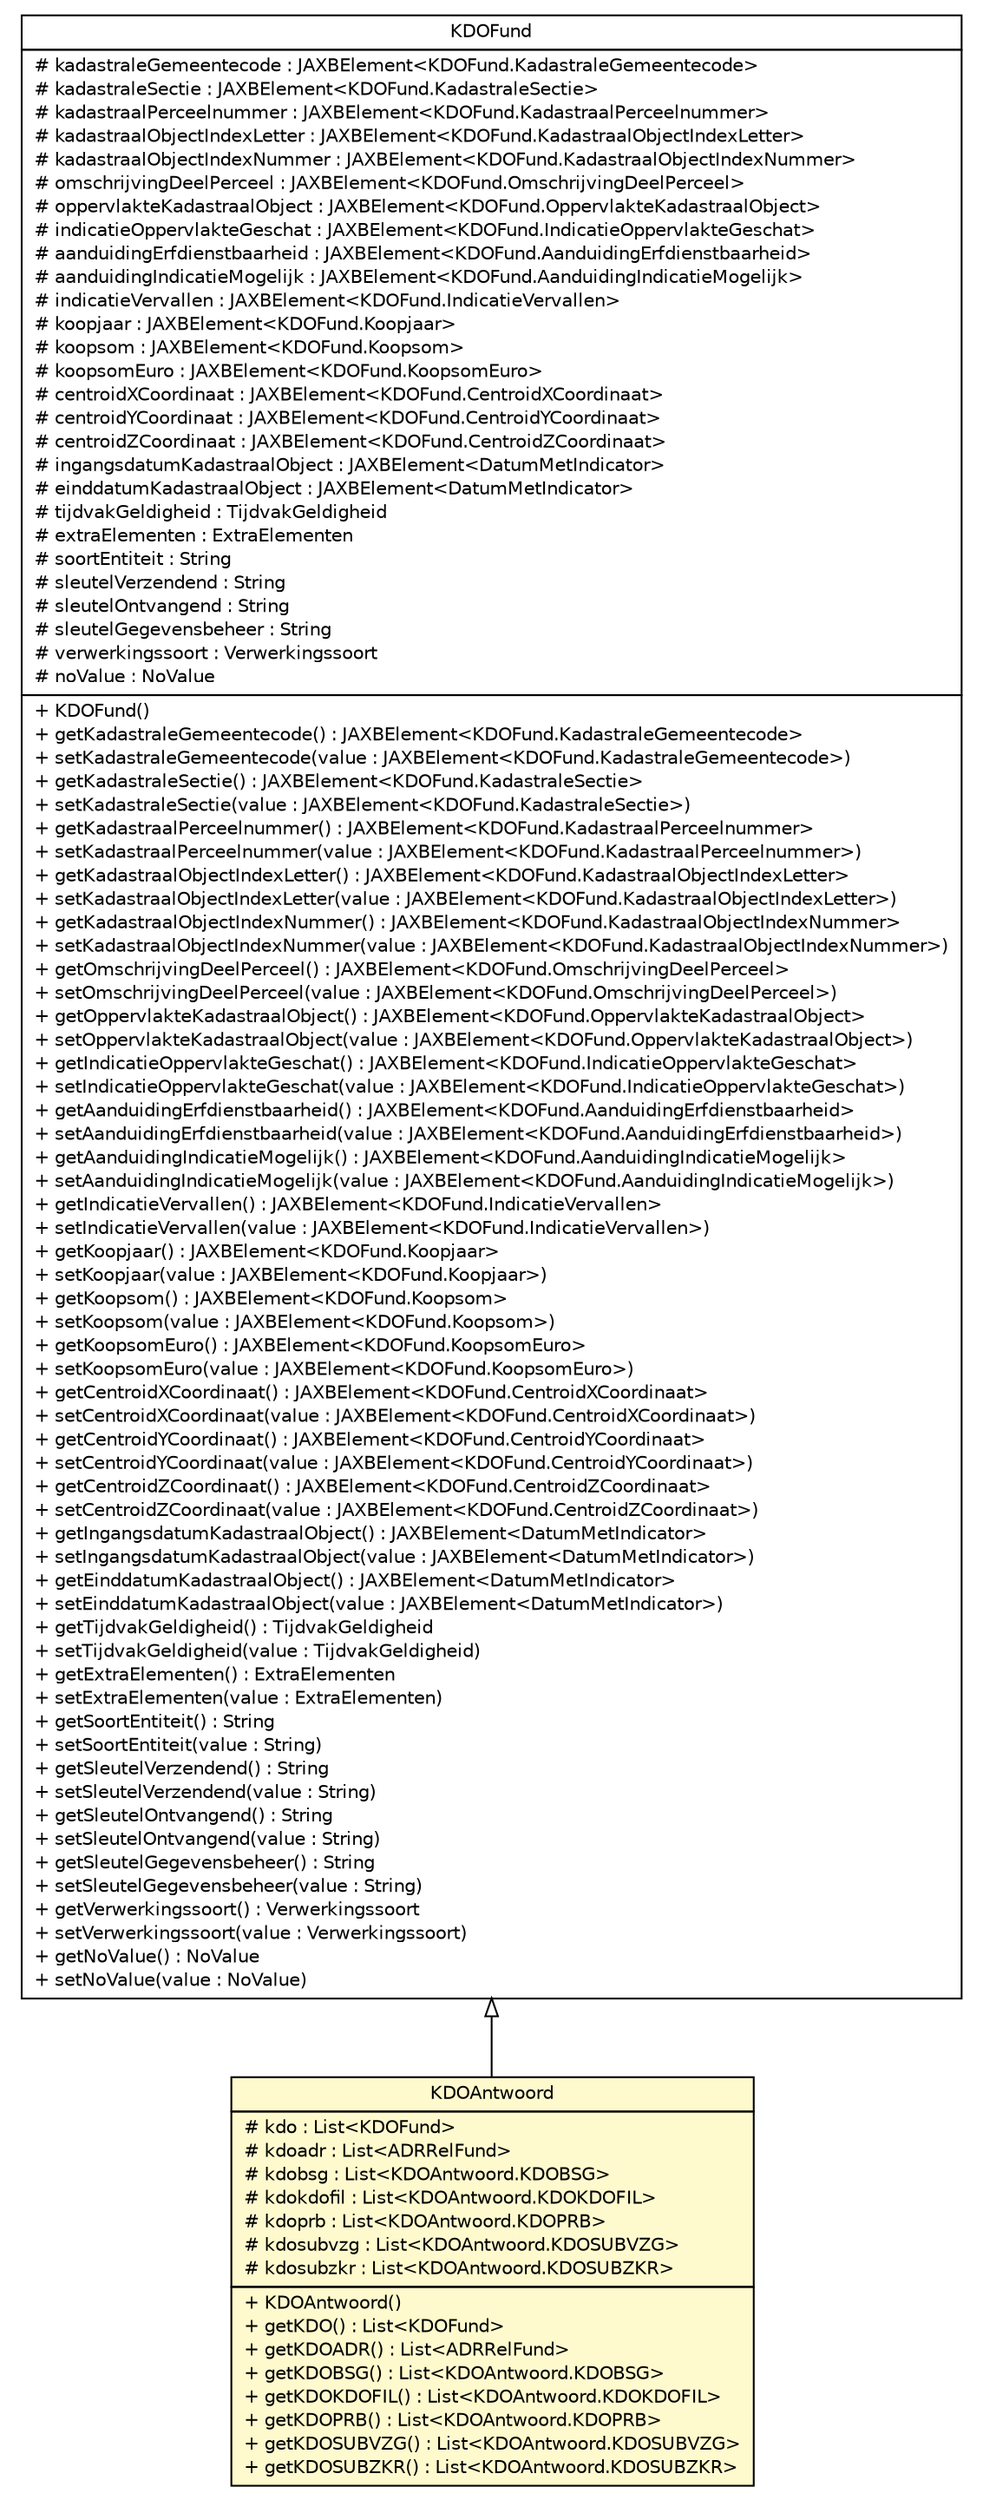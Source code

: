 #!/usr/local/bin/dot
#
# Class diagram 
# Generated by UMLGraph version R5_6-24-gf6e263 (http://www.umlgraph.org/)
#

digraph G {
	edge [fontname="Helvetica",fontsize=10,labelfontname="Helvetica",labelfontsize=10];
	node [fontname="Helvetica",fontsize=10,shape=plaintext];
	nodesep=0.25;
	ranksep=0.5;
	// nl.egem.stuf.sector.bg._0204.KDOAntwoord
	c72494 [label=<<table title="nl.egem.stuf.sector.bg._0204.KDOAntwoord" border="0" cellborder="1" cellspacing="0" cellpadding="2" port="p" bgcolor="lemonChiffon" href="./KDOAntwoord.html">
		<tr><td><table border="0" cellspacing="0" cellpadding="1">
<tr><td align="center" balign="center"> KDOAntwoord </td></tr>
		</table></td></tr>
		<tr><td><table border="0" cellspacing="0" cellpadding="1">
<tr><td align="left" balign="left"> # kdo : List&lt;KDOFund&gt; </td></tr>
<tr><td align="left" balign="left"> # kdoadr : List&lt;ADRRelFund&gt; </td></tr>
<tr><td align="left" balign="left"> # kdobsg : List&lt;KDOAntwoord.KDOBSG&gt; </td></tr>
<tr><td align="left" balign="left"> # kdokdofil : List&lt;KDOAntwoord.KDOKDOFIL&gt; </td></tr>
<tr><td align="left" balign="left"> # kdoprb : List&lt;KDOAntwoord.KDOPRB&gt; </td></tr>
<tr><td align="left" balign="left"> # kdosubvzg : List&lt;KDOAntwoord.KDOSUBVZG&gt; </td></tr>
<tr><td align="left" balign="left"> # kdosubzkr : List&lt;KDOAntwoord.KDOSUBZKR&gt; </td></tr>
		</table></td></tr>
		<tr><td><table border="0" cellspacing="0" cellpadding="1">
<tr><td align="left" balign="left"> + KDOAntwoord() </td></tr>
<tr><td align="left" balign="left"> + getKDO() : List&lt;KDOFund&gt; </td></tr>
<tr><td align="left" balign="left"> + getKDOADR() : List&lt;ADRRelFund&gt; </td></tr>
<tr><td align="left" balign="left"> + getKDOBSG() : List&lt;KDOAntwoord.KDOBSG&gt; </td></tr>
<tr><td align="left" balign="left"> + getKDOKDOFIL() : List&lt;KDOAntwoord.KDOKDOFIL&gt; </td></tr>
<tr><td align="left" balign="left"> + getKDOPRB() : List&lt;KDOAntwoord.KDOPRB&gt; </td></tr>
<tr><td align="left" balign="left"> + getKDOSUBVZG() : List&lt;KDOAntwoord.KDOSUBVZG&gt; </td></tr>
<tr><td align="left" balign="left"> + getKDOSUBZKR() : List&lt;KDOAntwoord.KDOSUBZKR&gt; </td></tr>
		</table></td></tr>
		</table>>, URL="./KDOAntwoord.html", fontname="Helvetica", fontcolor="black", fontsize=10.0];
	// nl.egem.stuf.sector.bg._0204.KDOFund
	c72774 [label=<<table title="nl.egem.stuf.sector.bg._0204.KDOFund" border="0" cellborder="1" cellspacing="0" cellpadding="2" port="p" href="./KDOFund.html">
		<tr><td><table border="0" cellspacing="0" cellpadding="1">
<tr><td align="center" balign="center"> KDOFund </td></tr>
		</table></td></tr>
		<tr><td><table border="0" cellspacing="0" cellpadding="1">
<tr><td align="left" balign="left"> # kadastraleGemeentecode : JAXBElement&lt;KDOFund.KadastraleGemeentecode&gt; </td></tr>
<tr><td align="left" balign="left"> # kadastraleSectie : JAXBElement&lt;KDOFund.KadastraleSectie&gt; </td></tr>
<tr><td align="left" balign="left"> # kadastraalPerceelnummer : JAXBElement&lt;KDOFund.KadastraalPerceelnummer&gt; </td></tr>
<tr><td align="left" balign="left"> # kadastraalObjectIndexLetter : JAXBElement&lt;KDOFund.KadastraalObjectIndexLetter&gt; </td></tr>
<tr><td align="left" balign="left"> # kadastraalObjectIndexNummer : JAXBElement&lt;KDOFund.KadastraalObjectIndexNummer&gt; </td></tr>
<tr><td align="left" balign="left"> # omschrijvingDeelPerceel : JAXBElement&lt;KDOFund.OmschrijvingDeelPerceel&gt; </td></tr>
<tr><td align="left" balign="left"> # oppervlakteKadastraalObject : JAXBElement&lt;KDOFund.OppervlakteKadastraalObject&gt; </td></tr>
<tr><td align="left" balign="left"> # indicatieOppervlakteGeschat : JAXBElement&lt;KDOFund.IndicatieOppervlakteGeschat&gt; </td></tr>
<tr><td align="left" balign="left"> # aanduidingErfdienstbaarheid : JAXBElement&lt;KDOFund.AanduidingErfdienstbaarheid&gt; </td></tr>
<tr><td align="left" balign="left"> # aanduidingIndicatieMogelijk : JAXBElement&lt;KDOFund.AanduidingIndicatieMogelijk&gt; </td></tr>
<tr><td align="left" balign="left"> # indicatieVervallen : JAXBElement&lt;KDOFund.IndicatieVervallen&gt; </td></tr>
<tr><td align="left" balign="left"> # koopjaar : JAXBElement&lt;KDOFund.Koopjaar&gt; </td></tr>
<tr><td align="left" balign="left"> # koopsom : JAXBElement&lt;KDOFund.Koopsom&gt; </td></tr>
<tr><td align="left" balign="left"> # koopsomEuro : JAXBElement&lt;KDOFund.KoopsomEuro&gt; </td></tr>
<tr><td align="left" balign="left"> # centroidXCoordinaat : JAXBElement&lt;KDOFund.CentroidXCoordinaat&gt; </td></tr>
<tr><td align="left" balign="left"> # centroidYCoordinaat : JAXBElement&lt;KDOFund.CentroidYCoordinaat&gt; </td></tr>
<tr><td align="left" balign="left"> # centroidZCoordinaat : JAXBElement&lt;KDOFund.CentroidZCoordinaat&gt; </td></tr>
<tr><td align="left" balign="left"> # ingangsdatumKadastraalObject : JAXBElement&lt;DatumMetIndicator&gt; </td></tr>
<tr><td align="left" balign="left"> # einddatumKadastraalObject : JAXBElement&lt;DatumMetIndicator&gt; </td></tr>
<tr><td align="left" balign="left"> # tijdvakGeldigheid : TijdvakGeldigheid </td></tr>
<tr><td align="left" balign="left"> # extraElementen : ExtraElementen </td></tr>
<tr><td align="left" balign="left"> # soortEntiteit : String </td></tr>
<tr><td align="left" balign="left"> # sleutelVerzendend : String </td></tr>
<tr><td align="left" balign="left"> # sleutelOntvangend : String </td></tr>
<tr><td align="left" balign="left"> # sleutelGegevensbeheer : String </td></tr>
<tr><td align="left" balign="left"> # verwerkingssoort : Verwerkingssoort </td></tr>
<tr><td align="left" balign="left"> # noValue : NoValue </td></tr>
		</table></td></tr>
		<tr><td><table border="0" cellspacing="0" cellpadding="1">
<tr><td align="left" balign="left"> + KDOFund() </td></tr>
<tr><td align="left" balign="left"> + getKadastraleGemeentecode() : JAXBElement&lt;KDOFund.KadastraleGemeentecode&gt; </td></tr>
<tr><td align="left" balign="left"> + setKadastraleGemeentecode(value : JAXBElement&lt;KDOFund.KadastraleGemeentecode&gt;) </td></tr>
<tr><td align="left" balign="left"> + getKadastraleSectie() : JAXBElement&lt;KDOFund.KadastraleSectie&gt; </td></tr>
<tr><td align="left" balign="left"> + setKadastraleSectie(value : JAXBElement&lt;KDOFund.KadastraleSectie&gt;) </td></tr>
<tr><td align="left" balign="left"> + getKadastraalPerceelnummer() : JAXBElement&lt;KDOFund.KadastraalPerceelnummer&gt; </td></tr>
<tr><td align="left" balign="left"> + setKadastraalPerceelnummer(value : JAXBElement&lt;KDOFund.KadastraalPerceelnummer&gt;) </td></tr>
<tr><td align="left" balign="left"> + getKadastraalObjectIndexLetter() : JAXBElement&lt;KDOFund.KadastraalObjectIndexLetter&gt; </td></tr>
<tr><td align="left" balign="left"> + setKadastraalObjectIndexLetter(value : JAXBElement&lt;KDOFund.KadastraalObjectIndexLetter&gt;) </td></tr>
<tr><td align="left" balign="left"> + getKadastraalObjectIndexNummer() : JAXBElement&lt;KDOFund.KadastraalObjectIndexNummer&gt; </td></tr>
<tr><td align="left" balign="left"> + setKadastraalObjectIndexNummer(value : JAXBElement&lt;KDOFund.KadastraalObjectIndexNummer&gt;) </td></tr>
<tr><td align="left" balign="left"> + getOmschrijvingDeelPerceel() : JAXBElement&lt;KDOFund.OmschrijvingDeelPerceel&gt; </td></tr>
<tr><td align="left" balign="left"> + setOmschrijvingDeelPerceel(value : JAXBElement&lt;KDOFund.OmschrijvingDeelPerceel&gt;) </td></tr>
<tr><td align="left" balign="left"> + getOppervlakteKadastraalObject() : JAXBElement&lt;KDOFund.OppervlakteKadastraalObject&gt; </td></tr>
<tr><td align="left" balign="left"> + setOppervlakteKadastraalObject(value : JAXBElement&lt;KDOFund.OppervlakteKadastraalObject&gt;) </td></tr>
<tr><td align="left" balign="left"> + getIndicatieOppervlakteGeschat() : JAXBElement&lt;KDOFund.IndicatieOppervlakteGeschat&gt; </td></tr>
<tr><td align="left" balign="left"> + setIndicatieOppervlakteGeschat(value : JAXBElement&lt;KDOFund.IndicatieOppervlakteGeschat&gt;) </td></tr>
<tr><td align="left" balign="left"> + getAanduidingErfdienstbaarheid() : JAXBElement&lt;KDOFund.AanduidingErfdienstbaarheid&gt; </td></tr>
<tr><td align="left" balign="left"> + setAanduidingErfdienstbaarheid(value : JAXBElement&lt;KDOFund.AanduidingErfdienstbaarheid&gt;) </td></tr>
<tr><td align="left" balign="left"> + getAanduidingIndicatieMogelijk() : JAXBElement&lt;KDOFund.AanduidingIndicatieMogelijk&gt; </td></tr>
<tr><td align="left" balign="left"> + setAanduidingIndicatieMogelijk(value : JAXBElement&lt;KDOFund.AanduidingIndicatieMogelijk&gt;) </td></tr>
<tr><td align="left" balign="left"> + getIndicatieVervallen() : JAXBElement&lt;KDOFund.IndicatieVervallen&gt; </td></tr>
<tr><td align="left" balign="left"> + setIndicatieVervallen(value : JAXBElement&lt;KDOFund.IndicatieVervallen&gt;) </td></tr>
<tr><td align="left" balign="left"> + getKoopjaar() : JAXBElement&lt;KDOFund.Koopjaar&gt; </td></tr>
<tr><td align="left" balign="left"> + setKoopjaar(value : JAXBElement&lt;KDOFund.Koopjaar&gt;) </td></tr>
<tr><td align="left" balign="left"> + getKoopsom() : JAXBElement&lt;KDOFund.Koopsom&gt; </td></tr>
<tr><td align="left" balign="left"> + setKoopsom(value : JAXBElement&lt;KDOFund.Koopsom&gt;) </td></tr>
<tr><td align="left" balign="left"> + getKoopsomEuro() : JAXBElement&lt;KDOFund.KoopsomEuro&gt; </td></tr>
<tr><td align="left" balign="left"> + setKoopsomEuro(value : JAXBElement&lt;KDOFund.KoopsomEuro&gt;) </td></tr>
<tr><td align="left" balign="left"> + getCentroidXCoordinaat() : JAXBElement&lt;KDOFund.CentroidXCoordinaat&gt; </td></tr>
<tr><td align="left" balign="left"> + setCentroidXCoordinaat(value : JAXBElement&lt;KDOFund.CentroidXCoordinaat&gt;) </td></tr>
<tr><td align="left" balign="left"> + getCentroidYCoordinaat() : JAXBElement&lt;KDOFund.CentroidYCoordinaat&gt; </td></tr>
<tr><td align="left" balign="left"> + setCentroidYCoordinaat(value : JAXBElement&lt;KDOFund.CentroidYCoordinaat&gt;) </td></tr>
<tr><td align="left" balign="left"> + getCentroidZCoordinaat() : JAXBElement&lt;KDOFund.CentroidZCoordinaat&gt; </td></tr>
<tr><td align="left" balign="left"> + setCentroidZCoordinaat(value : JAXBElement&lt;KDOFund.CentroidZCoordinaat&gt;) </td></tr>
<tr><td align="left" balign="left"> + getIngangsdatumKadastraalObject() : JAXBElement&lt;DatumMetIndicator&gt; </td></tr>
<tr><td align="left" balign="left"> + setIngangsdatumKadastraalObject(value : JAXBElement&lt;DatumMetIndicator&gt;) </td></tr>
<tr><td align="left" balign="left"> + getEinddatumKadastraalObject() : JAXBElement&lt;DatumMetIndicator&gt; </td></tr>
<tr><td align="left" balign="left"> + setEinddatumKadastraalObject(value : JAXBElement&lt;DatumMetIndicator&gt;) </td></tr>
<tr><td align="left" balign="left"> + getTijdvakGeldigheid() : TijdvakGeldigheid </td></tr>
<tr><td align="left" balign="left"> + setTijdvakGeldigheid(value : TijdvakGeldigheid) </td></tr>
<tr><td align="left" balign="left"> + getExtraElementen() : ExtraElementen </td></tr>
<tr><td align="left" balign="left"> + setExtraElementen(value : ExtraElementen) </td></tr>
<tr><td align="left" balign="left"> + getSoortEntiteit() : String </td></tr>
<tr><td align="left" balign="left"> + setSoortEntiteit(value : String) </td></tr>
<tr><td align="left" balign="left"> + getSleutelVerzendend() : String </td></tr>
<tr><td align="left" balign="left"> + setSleutelVerzendend(value : String) </td></tr>
<tr><td align="left" balign="left"> + getSleutelOntvangend() : String </td></tr>
<tr><td align="left" balign="left"> + setSleutelOntvangend(value : String) </td></tr>
<tr><td align="left" balign="left"> + getSleutelGegevensbeheer() : String </td></tr>
<tr><td align="left" balign="left"> + setSleutelGegevensbeheer(value : String) </td></tr>
<tr><td align="left" balign="left"> + getVerwerkingssoort() : Verwerkingssoort </td></tr>
<tr><td align="left" balign="left"> + setVerwerkingssoort(value : Verwerkingssoort) </td></tr>
<tr><td align="left" balign="left"> + getNoValue() : NoValue </td></tr>
<tr><td align="left" balign="left"> + setNoValue(value : NoValue) </td></tr>
		</table></td></tr>
		</table>>, URL="./KDOFund.html", fontname="Helvetica", fontcolor="black", fontsize=10.0];
	//nl.egem.stuf.sector.bg._0204.KDOAntwoord extends nl.egem.stuf.sector.bg._0204.KDOFund
	c72774:p -> c72494:p [dir=back,arrowtail=empty];
}

